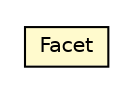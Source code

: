 #!/usr/local/bin/dot
#
# Class diagram 
# Generated by UMLGraph version R5_6-24-gf6e263 (http://www.umlgraph.org/)
#

digraph G {
	edge [fontname="Helvetica",fontsize=10,labelfontname="Helvetica",labelfontsize=10];
	node [fontname="Helvetica",fontsize=10,shape=plaintext];
	nodesep=0.25;
	ranksep=0.5;
	// org.universAAL.middleware.owl.TypeRestriction.Facet
	c382739 [label=<<table title="org.universAAL.middleware.owl.TypeRestriction.Facet" border="0" cellborder="1" cellspacing="0" cellpadding="2" port="p" bgcolor="lemonChiffon" href="./TypeRestriction.Facet.html">
		<tr><td><table border="0" cellspacing="0" cellpadding="1">
<tr><td align="center" balign="center"> Facet </td></tr>
		</table></td></tr>
		</table>>, URL="./TypeRestriction.Facet.html", fontname="Helvetica", fontcolor="black", fontsize=10.0];
}

